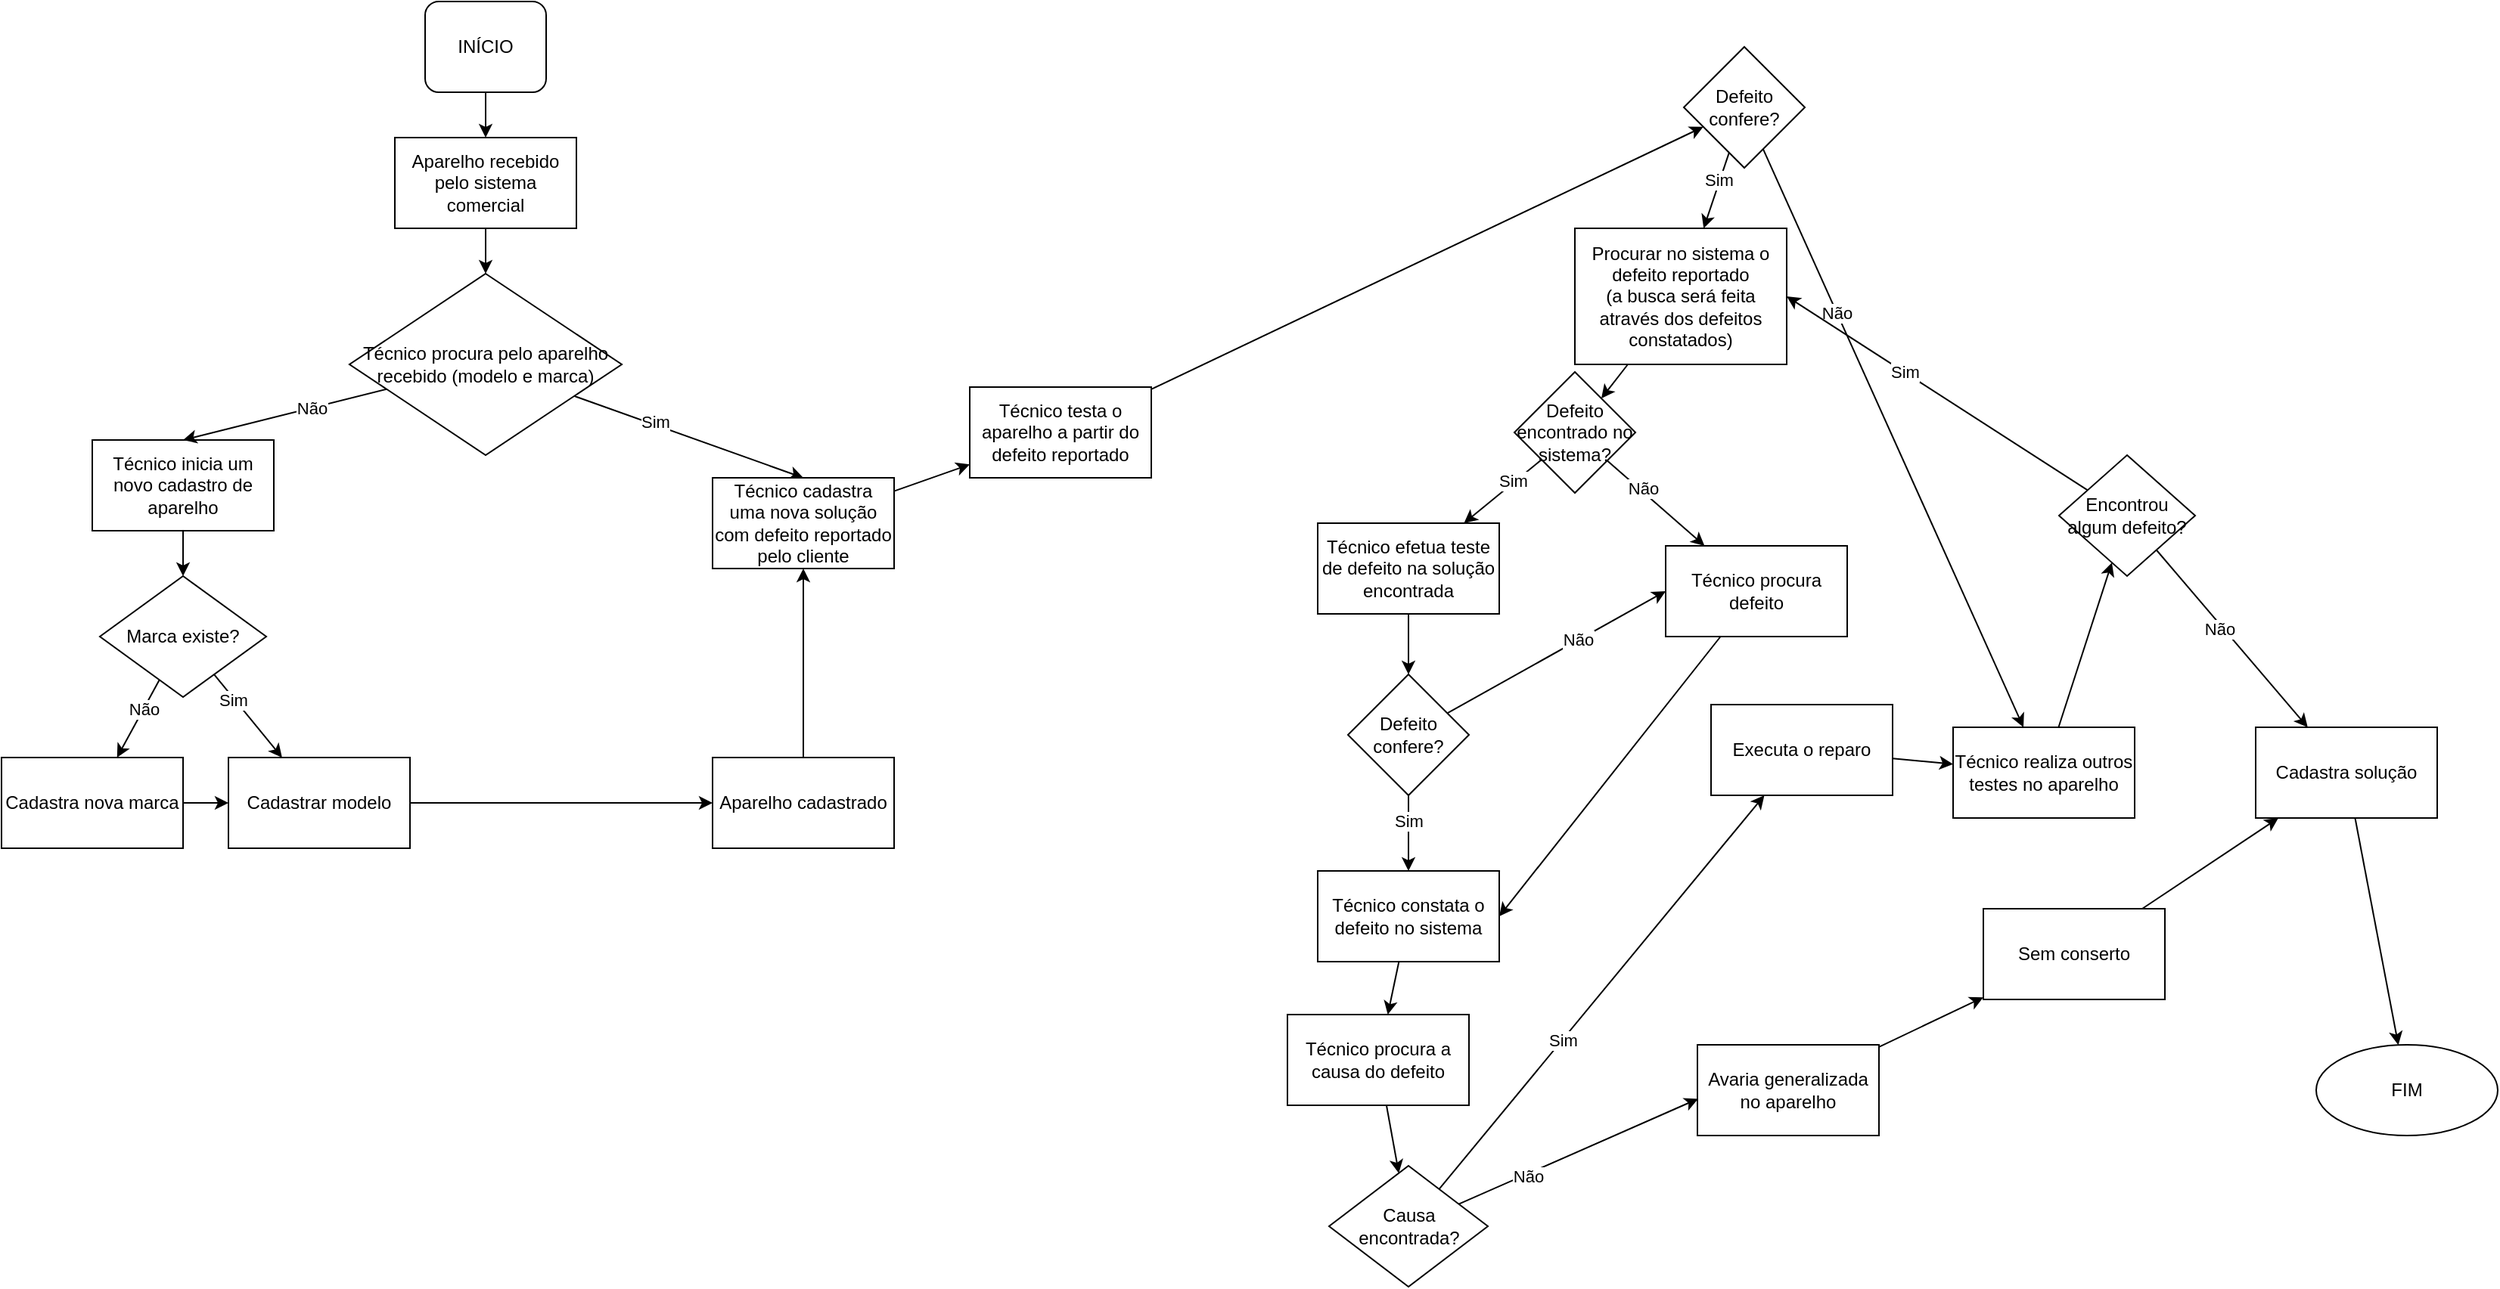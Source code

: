 <mxfile>
    <diagram id="7JQ9MI3bz7k6Xgk0xwgU" name="Page-1">
        <mxGraphModel dx="1219" dy="863" grid="1" gridSize="10" guides="1" tooltips="1" connect="1" arrows="1" fold="1" page="1" pageScale="1" pageWidth="827" pageHeight="1169" math="0" shadow="0">
            <root>
                <mxCell id="0"/>
                <mxCell id="1" parent="0"/>
                <mxCell id="18" value="" style="edgeStyle=none;html=1;" edge="1" parent="1" source="2" target="16">
                    <mxGeometry relative="1" as="geometry"/>
                </mxCell>
                <mxCell id="2" value="Aparelho recebido pelo sistema comercial" style="rounded=0;whiteSpace=wrap;html=1;" vertex="1" parent="1">
                    <mxGeometry x="260" y="110" width="120" height="60" as="geometry"/>
                </mxCell>
                <mxCell id="52" value="" style="edgeStyle=none;html=1;" edge="1" parent="1" source="3" target="48">
                    <mxGeometry relative="1" as="geometry"/>
                </mxCell>
                <mxCell id="3" value="Técnico inicia um novo cadastro de aparelho" style="rounded=0;whiteSpace=wrap;html=1;" vertex="1" parent="1">
                    <mxGeometry x="60" y="310" width="120" height="60" as="geometry"/>
                </mxCell>
                <mxCell id="8" value="" style="edgeStyle=none;html=1;" edge="1" parent="1" source="5" target="7">
                    <mxGeometry relative="1" as="geometry"/>
                </mxCell>
                <mxCell id="5" value="Técnico testa o aparelho a partir do defeito reportado" style="whiteSpace=wrap;html=1;rounded=0;" vertex="1" parent="1">
                    <mxGeometry x="640" y="275" width="120" height="60" as="geometry"/>
                </mxCell>
                <mxCell id="12" style="edgeStyle=none;html=1;" edge="1" parent="1" source="7" target="13">
                    <mxGeometry relative="1" as="geometry">
                        <mxPoint x="820" y="70" as="targetPoint"/>
                    </mxGeometry>
                </mxCell>
                <mxCell id="25" value="Sim" style="edgeLabel;html=1;align=center;verticalAlign=middle;resizable=0;points=[];" vertex="1" connectable="0" parent="12">
                    <mxGeometry x="-0.267" y="-1" relative="1" as="geometry">
                        <mxPoint as="offset"/>
                    </mxGeometry>
                </mxCell>
                <mxCell id="35" style="edgeStyle=none;html=1;" edge="1" parent="1" source="7" target="34">
                    <mxGeometry relative="1" as="geometry"/>
                </mxCell>
                <mxCell id="45" value="Não" style="edgeLabel;html=1;align=center;verticalAlign=middle;resizable=0;points=[];" vertex="1" connectable="0" parent="35">
                    <mxGeometry x="-0.432" relative="1" as="geometry">
                        <mxPoint as="offset"/>
                    </mxGeometry>
                </mxCell>
                <mxCell id="7" value="Defeito confere?" style="rhombus;whiteSpace=wrap;html=1;rounded=0;" vertex="1" parent="1">
                    <mxGeometry x="1112" y="50" width="80" height="80" as="geometry"/>
                </mxCell>
                <mxCell id="11" style="edgeStyle=none;html=1;" edge="1" parent="1" source="10" target="2">
                    <mxGeometry relative="1" as="geometry"/>
                </mxCell>
                <mxCell id="10" value="INÍCIO" style="rounded=1;whiteSpace=wrap;html=1;" vertex="1" parent="1">
                    <mxGeometry x="280" y="20" width="80" height="60" as="geometry"/>
                </mxCell>
                <mxCell id="76" value="" style="edgeStyle=none;html=1;" edge="1" parent="1" source="13" target="75">
                    <mxGeometry relative="1" as="geometry"/>
                </mxCell>
                <mxCell id="13" value="Procurar no sistema o defeito reportado&lt;br&gt;(a busca será feita através dos defeitos constatados)&lt;br&gt;" style="rounded=0;whiteSpace=wrap;html=1;" vertex="1" parent="1">
                    <mxGeometry x="1040" y="170" width="140" height="90" as="geometry"/>
                </mxCell>
                <mxCell id="22" style="edgeStyle=none;html=1;entryX=0.5;entryY=0;entryDx=0;entryDy=0;" edge="1" parent="1" source="16" target="3">
                    <mxGeometry relative="1" as="geometry">
                        <mxPoint x="380" y="190" as="targetPoint"/>
                    </mxGeometry>
                </mxCell>
                <mxCell id="23" value="Não" style="edgeLabel;html=1;align=center;verticalAlign=middle;resizable=0;points=[];" vertex="1" connectable="0" parent="22">
                    <mxGeometry x="-0.264" relative="1" as="geometry">
                        <mxPoint as="offset"/>
                    </mxGeometry>
                </mxCell>
                <mxCell id="31" style="edgeStyle=none;html=1;entryX=0.5;entryY=0;entryDx=0;entryDy=0;" edge="1" parent="1" source="16" target="29">
                    <mxGeometry relative="1" as="geometry"/>
                </mxCell>
                <mxCell id="33" value="Sim" style="edgeLabel;html=1;align=center;verticalAlign=middle;resizable=0;points=[];" vertex="1" connectable="0" parent="31">
                    <mxGeometry x="-0.307" y="2" relative="1" as="geometry">
                        <mxPoint as="offset"/>
                    </mxGeometry>
                </mxCell>
                <mxCell id="16" value="Técnico procura pelo aparelho recebido (modelo e marca)" style="rhombus;whiteSpace=wrap;html=1;" vertex="1" parent="1">
                    <mxGeometry x="230" y="200" width="180" height="120" as="geometry"/>
                </mxCell>
                <mxCell id="32" value="" style="edgeStyle=none;html=1;" edge="1" parent="1" source="29" target="5">
                    <mxGeometry relative="1" as="geometry"/>
                </mxCell>
                <mxCell id="29" value="Técnico cadastra uma nova solução&lt;br&gt;com defeito reportado&lt;br&gt;pelo cliente" style="rounded=0;whiteSpace=wrap;html=1;" vertex="1" parent="1">
                    <mxGeometry x="470" y="335" width="120" height="60" as="geometry"/>
                </mxCell>
                <mxCell id="46" value="" style="edgeStyle=none;html=1;" edge="1" parent="1" source="34" target="36">
                    <mxGeometry relative="1" as="geometry"/>
                </mxCell>
                <mxCell id="34" value="Técnico realiza outros testes no aparelho" style="rounded=0;whiteSpace=wrap;html=1;" vertex="1" parent="1">
                    <mxGeometry x="1290" y="500" width="120" height="60" as="geometry"/>
                </mxCell>
                <mxCell id="38" style="edgeStyle=none;html=1;" edge="1" parent="1" source="36" target="37">
                    <mxGeometry relative="1" as="geometry"/>
                </mxCell>
                <mxCell id="39" value="Não" style="edgeLabel;html=1;align=center;verticalAlign=middle;resizable=0;points=[];" vertex="1" connectable="0" parent="38">
                    <mxGeometry x="-0.145" y="-2" relative="1" as="geometry">
                        <mxPoint as="offset"/>
                    </mxGeometry>
                </mxCell>
                <mxCell id="107" style="edgeStyle=none;html=1;entryX=1;entryY=0.5;entryDx=0;entryDy=0;" edge="1" parent="1" source="36" target="13">
                    <mxGeometry relative="1" as="geometry"/>
                </mxCell>
                <mxCell id="108" value="Sim" style="edgeLabel;html=1;align=center;verticalAlign=middle;resizable=0;points=[];" vertex="1" connectable="0" parent="107">
                    <mxGeometry x="0.219" relative="1" as="geometry">
                        <mxPoint as="offset"/>
                    </mxGeometry>
                </mxCell>
                <mxCell id="36" value="Encontrou algum defeito?" style="rhombus;whiteSpace=wrap;html=1;" vertex="1" parent="1">
                    <mxGeometry x="1360" y="320" width="90" height="80" as="geometry"/>
                </mxCell>
                <mxCell id="44" value="" style="edgeStyle=none;html=1;" edge="1" parent="1" source="37" target="43">
                    <mxGeometry relative="1" as="geometry"/>
                </mxCell>
                <mxCell id="37" value="Cadastra solução" style="rounded=0;whiteSpace=wrap;html=1;" vertex="1" parent="1">
                    <mxGeometry x="1490" y="500" width="120" height="60" as="geometry"/>
                </mxCell>
                <mxCell id="43" value="FIM" style="ellipse;whiteSpace=wrap;html=1;rounded=0;" vertex="1" parent="1">
                    <mxGeometry x="1530" y="710" width="120" height="60" as="geometry"/>
                </mxCell>
                <mxCell id="50" value="" style="edgeStyle=none;html=1;" edge="1" parent="1" source="48" target="49">
                    <mxGeometry relative="1" as="geometry"/>
                </mxCell>
                <mxCell id="51" value="Não" style="edgeLabel;html=1;align=center;verticalAlign=middle;resizable=0;points=[];" vertex="1" connectable="0" parent="50">
                    <mxGeometry x="-0.262" relative="1" as="geometry">
                        <mxPoint as="offset"/>
                    </mxGeometry>
                </mxCell>
                <mxCell id="56" value="" style="edgeStyle=none;html=1;" edge="1" parent="1" source="48" target="55">
                    <mxGeometry relative="1" as="geometry"/>
                </mxCell>
                <mxCell id="60" value="Sim" style="edgeLabel;html=1;align=center;verticalAlign=middle;resizable=0;points=[];" vertex="1" connectable="0" parent="56">
                    <mxGeometry x="-0.403" y="-1" relative="1" as="geometry">
                        <mxPoint as="offset"/>
                    </mxGeometry>
                </mxCell>
                <mxCell id="48" value="Marca existe?" style="rhombus;whiteSpace=wrap;html=1;" vertex="1" parent="1">
                    <mxGeometry x="65" y="400" width="110" height="80" as="geometry"/>
                </mxCell>
                <mxCell id="61" style="edgeStyle=none;html=1;" edge="1" parent="1" source="49" target="55">
                    <mxGeometry relative="1" as="geometry"/>
                </mxCell>
                <mxCell id="49" value="Cadastra nova marca" style="whiteSpace=wrap;html=1;" vertex="1" parent="1">
                    <mxGeometry y="520" width="120" height="60" as="geometry"/>
                </mxCell>
                <mxCell id="118" style="edgeStyle=none;html=1;exitX=1;exitY=0.5;exitDx=0;exitDy=0;entryX=0;entryY=0.5;entryDx=0;entryDy=0;" edge="1" parent="1" source="55" target="62">
                    <mxGeometry relative="1" as="geometry"/>
                </mxCell>
                <mxCell id="55" value="Cadastrar modelo" style="whiteSpace=wrap;html=1;" vertex="1" parent="1">
                    <mxGeometry x="150" y="520" width="120" height="60" as="geometry"/>
                </mxCell>
                <mxCell id="71" style="edgeStyle=none;html=1;" edge="1" parent="1" source="62" target="29">
                    <mxGeometry relative="1" as="geometry"/>
                </mxCell>
                <mxCell id="62" value="Aparelho cadastrado" style="whiteSpace=wrap;html=1;" vertex="1" parent="1">
                    <mxGeometry x="470" y="520" width="120" height="60" as="geometry"/>
                </mxCell>
                <mxCell id="77" style="edgeStyle=none;html=1;" edge="1" parent="1" source="75" target="78">
                    <mxGeometry relative="1" as="geometry">
                        <mxPoint x="680" y="680" as="targetPoint"/>
                    </mxGeometry>
                </mxCell>
                <mxCell id="79" value="Sim" style="edgeLabel;html=1;align=center;verticalAlign=middle;resizable=0;points=[];" vertex="1" connectable="0" parent="77">
                    <mxGeometry x="-0.293" y="-1" relative="1" as="geometry">
                        <mxPoint as="offset"/>
                    </mxGeometry>
                </mxCell>
                <mxCell id="82" value="" style="edgeStyle=none;html=1;" edge="1" parent="1" source="75" target="81">
                    <mxGeometry relative="1" as="geometry"/>
                </mxCell>
                <mxCell id="83" value="Não" style="edgeLabel;html=1;align=center;verticalAlign=middle;resizable=0;points=[];" vertex="1" connectable="0" parent="82">
                    <mxGeometry x="-0.323" y="2" relative="1" as="geometry">
                        <mxPoint as="offset"/>
                    </mxGeometry>
                </mxCell>
                <mxCell id="75" value="Defeito encontrado no sistema?" style="rhombus;whiteSpace=wrap;html=1;rounded=0;" vertex="1" parent="1">
                    <mxGeometry x="1000" y="265" width="80" height="80" as="geometry"/>
                </mxCell>
                <mxCell id="85" value="" style="edgeStyle=none;html=1;" edge="1" parent="1" source="78" target="84">
                    <mxGeometry relative="1" as="geometry"/>
                </mxCell>
                <mxCell id="78" value="Técnico efetua teste de defeito na solução encontrada" style="rounded=0;whiteSpace=wrap;html=1;" vertex="1" parent="1">
                    <mxGeometry x="870" y="365" width="120" height="60" as="geometry"/>
                </mxCell>
                <mxCell id="91" style="edgeStyle=none;html=1;entryX=1;entryY=0.5;entryDx=0;entryDy=0;" edge="1" parent="1" source="81" target="88">
                    <mxGeometry relative="1" as="geometry"/>
                </mxCell>
                <mxCell id="81" value="Técnico procura defeito" style="whiteSpace=wrap;html=1;rounded=0;" vertex="1" parent="1">
                    <mxGeometry x="1100" y="380" width="120" height="60" as="geometry"/>
                </mxCell>
                <mxCell id="86" style="edgeStyle=none;html=1;entryX=0;entryY=0.5;entryDx=0;entryDy=0;" edge="1" parent="1" source="84" target="81">
                    <mxGeometry relative="1" as="geometry"/>
                </mxCell>
                <mxCell id="87" value="Não" style="edgeLabel;html=1;align=center;verticalAlign=middle;resizable=0;points=[];" vertex="1" connectable="0" parent="86">
                    <mxGeometry x="0.202" y="2" relative="1" as="geometry">
                        <mxPoint y="1" as="offset"/>
                    </mxGeometry>
                </mxCell>
                <mxCell id="89" value="" style="edgeStyle=none;html=1;" edge="1" parent="1" source="84" target="88">
                    <mxGeometry relative="1" as="geometry"/>
                </mxCell>
                <mxCell id="90" value="Sim" style="edgeLabel;html=1;align=center;verticalAlign=middle;resizable=0;points=[];" vertex="1" connectable="0" parent="89">
                    <mxGeometry x="-0.319" relative="1" as="geometry">
                        <mxPoint as="offset"/>
                    </mxGeometry>
                </mxCell>
                <mxCell id="84" value="Defeito confere?" style="rhombus;whiteSpace=wrap;html=1;rounded=0;" vertex="1" parent="1">
                    <mxGeometry x="890" y="465" width="80" height="80" as="geometry"/>
                </mxCell>
                <mxCell id="93" value="" style="edgeStyle=none;html=1;" edge="1" parent="1" source="88" target="92">
                    <mxGeometry relative="1" as="geometry"/>
                </mxCell>
                <mxCell id="88" value="Técnico constata o defeito no sistema" style="whiteSpace=wrap;html=1;rounded=0;" vertex="1" parent="1">
                    <mxGeometry x="870" y="595" width="120" height="60" as="geometry"/>
                </mxCell>
                <mxCell id="95" value="" style="edgeStyle=none;html=1;" edge="1" parent="1" source="92" target="94">
                    <mxGeometry relative="1" as="geometry"/>
                </mxCell>
                <mxCell id="92" value="Técnico procura a causa do defeito" style="whiteSpace=wrap;html=1;rounded=0;" vertex="1" parent="1">
                    <mxGeometry x="850" y="690" width="120" height="60" as="geometry"/>
                </mxCell>
                <mxCell id="97" value="" style="edgeStyle=none;html=1;entryX=0.004;entryY=0.595;entryDx=0;entryDy=0;entryPerimeter=0;" edge="1" parent="1" source="94" target="96">
                    <mxGeometry relative="1" as="geometry"/>
                </mxCell>
                <mxCell id="98" value="Não" style="edgeLabel;html=1;align=center;verticalAlign=middle;resizable=0;points=[];" vertex="1" connectable="0" parent="97">
                    <mxGeometry x="-0.425" y="-1" relative="1" as="geometry">
                        <mxPoint as="offset"/>
                    </mxGeometry>
                </mxCell>
                <mxCell id="110" value="" style="edgeStyle=none;html=1;" edge="1" parent="1" source="94" target="109">
                    <mxGeometry relative="1" as="geometry"/>
                </mxCell>
                <mxCell id="112" value="Sim" style="edgeLabel;html=1;align=center;verticalAlign=middle;resizable=0;points=[];" vertex="1" connectable="0" parent="110">
                    <mxGeometry x="-0.242" relative="1" as="geometry">
                        <mxPoint as="offset"/>
                    </mxGeometry>
                </mxCell>
                <mxCell id="94" value="Causa encontrada?" style="rhombus;whiteSpace=wrap;html=1;rounded=0;" vertex="1" parent="1">
                    <mxGeometry x="877.5" y="790" width="105" height="80" as="geometry"/>
                </mxCell>
                <mxCell id="100" value="" style="edgeStyle=none;html=1;" edge="1" parent="1" source="96" target="99">
                    <mxGeometry relative="1" as="geometry"/>
                </mxCell>
                <mxCell id="96" value="Avaria generalizada no aparelho" style="whiteSpace=wrap;html=1;rounded=0;" vertex="1" parent="1">
                    <mxGeometry x="1121" y="710" width="120" height="60" as="geometry"/>
                </mxCell>
                <mxCell id="115" style="edgeStyle=none;html=1;" edge="1" parent="1" source="99" target="37">
                    <mxGeometry relative="1" as="geometry"/>
                </mxCell>
                <mxCell id="99" value="Sem conserto" style="whiteSpace=wrap;html=1;rounded=0;" vertex="1" parent="1">
                    <mxGeometry x="1310" y="620" width="120" height="60" as="geometry"/>
                </mxCell>
                <mxCell id="114" style="edgeStyle=none;html=1;" edge="1" parent="1" source="109" target="34">
                    <mxGeometry relative="1" as="geometry"/>
                </mxCell>
                <mxCell id="109" value="Executa o reparo" style="whiteSpace=wrap;html=1;rounded=0;" vertex="1" parent="1">
                    <mxGeometry x="1130" y="485" width="120" height="60" as="geometry"/>
                </mxCell>
            </root>
        </mxGraphModel>
    </diagram>
</mxfile>